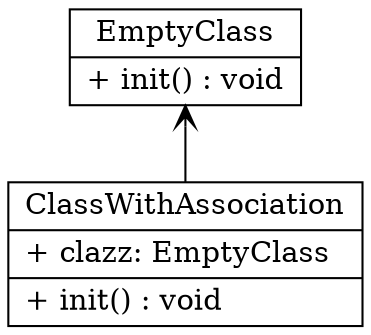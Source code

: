 digraph model{
rankdir = BT;
ClassWithAssociation [
shape="record",
label = "{ClassWithAssociation| + clazz: EmptyClass\l|+ init() : void\l}"
];

EmptyClass [
shape="record",
label = "{EmptyClass| + init() : void\l}"
];

//writing relations between classes now
ClassWithAssociation -> EmptyClass [arrowhead = "vee"];
}